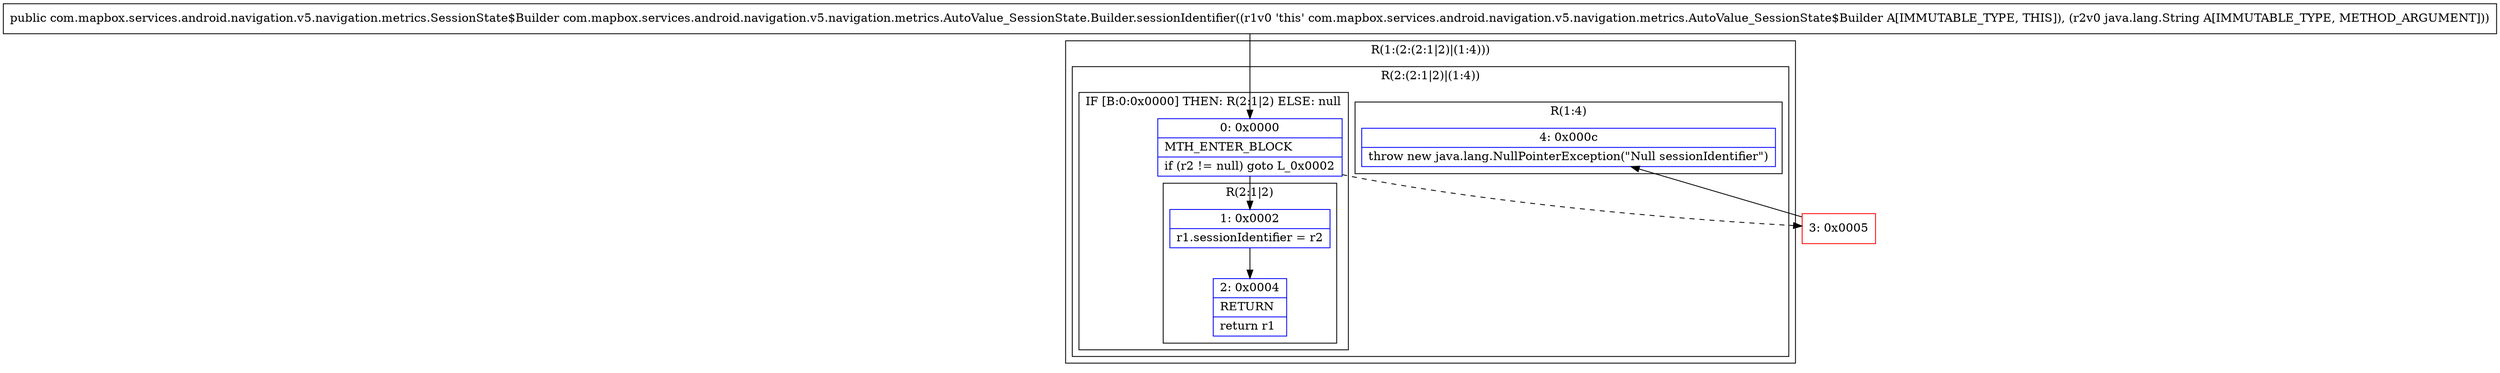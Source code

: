 digraph "CFG forcom.mapbox.services.android.navigation.v5.navigation.metrics.AutoValue_SessionState.Builder.sessionIdentifier(Ljava\/lang\/String;)Lcom\/mapbox\/services\/android\/navigation\/v5\/navigation\/metrics\/SessionState$Builder;" {
subgraph cluster_Region_1492793708 {
label = "R(1:(2:(2:1|2)|(1:4)))";
node [shape=record,color=blue];
subgraph cluster_Region_858427952 {
label = "R(2:(2:1|2)|(1:4))";
node [shape=record,color=blue];
subgraph cluster_IfRegion_2092274733 {
label = "IF [B:0:0x0000] THEN: R(2:1|2) ELSE: null";
node [shape=record,color=blue];
Node_0 [shape=record,label="{0\:\ 0x0000|MTH_ENTER_BLOCK\l|if (r2 != null) goto L_0x0002\l}"];
subgraph cluster_Region_1529703019 {
label = "R(2:1|2)";
node [shape=record,color=blue];
Node_1 [shape=record,label="{1\:\ 0x0002|r1.sessionIdentifier = r2\l}"];
Node_2 [shape=record,label="{2\:\ 0x0004|RETURN\l|return r1\l}"];
}
}
subgraph cluster_Region_1377110331 {
label = "R(1:4)";
node [shape=record,color=blue];
Node_4 [shape=record,label="{4\:\ 0x000c|throw new java.lang.NullPointerException(\"Null sessionIdentifier\")\l}"];
}
}
}
Node_3 [shape=record,color=red,label="{3\:\ 0x0005}"];
MethodNode[shape=record,label="{public com.mapbox.services.android.navigation.v5.navigation.metrics.SessionState$Builder com.mapbox.services.android.navigation.v5.navigation.metrics.AutoValue_SessionState.Builder.sessionIdentifier((r1v0 'this' com.mapbox.services.android.navigation.v5.navigation.metrics.AutoValue_SessionState$Builder A[IMMUTABLE_TYPE, THIS]), (r2v0 java.lang.String A[IMMUTABLE_TYPE, METHOD_ARGUMENT])) }"];
MethodNode -> Node_0;
Node_0 -> Node_1;
Node_0 -> Node_3[style=dashed];
Node_1 -> Node_2;
Node_3 -> Node_4;
}

